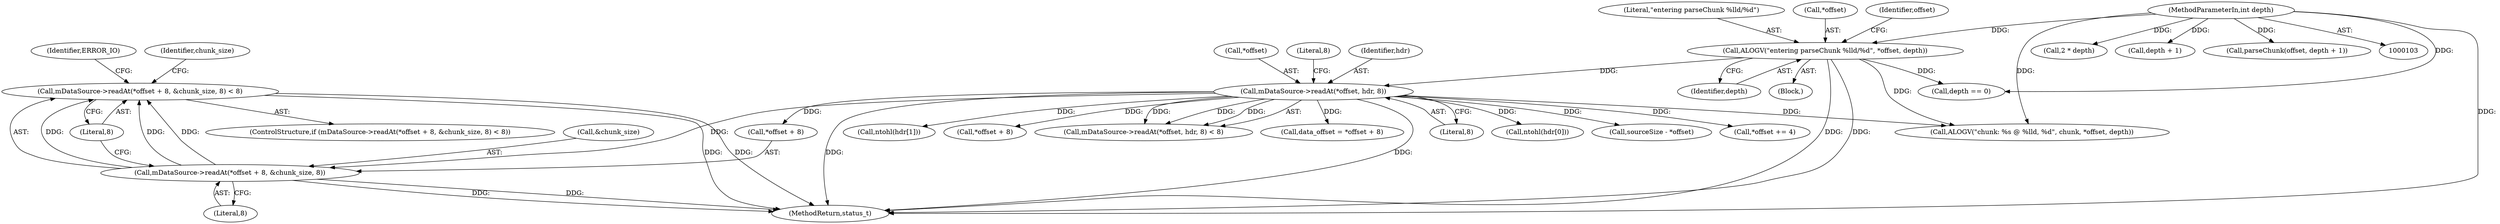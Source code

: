 digraph "0_Android_463a6f807e187828442949d1924e143cf07778c6@API" {
"1000151" [label="(Call,mDataSource->readAt(*offset + 8, &chunk_size, 8) < 8)"];
"1000152" [label="(Call,mDataSource->readAt(*offset + 8, &chunk_size, 8))"];
"1000115" [label="(Call,mDataSource->readAt(*offset, hdr, 8))"];
"1000107" [label="(Call,ALOGV(\"entering parseChunk %lld/%d\", *offset, depth))"];
"1000105" [label="(MethodParameterIn,int depth)"];
"1000185" [label="(Call,depth == 0)"];
"1000160" [label="(Literal,8)"];
"1000119" [label="(Literal,8)"];
"1000157" [label="(Call,&chunk_size)"];
"1000150" [label="(ControlStructure,if (mDataSource->readAt(*offset + 8, &chunk_size, 8) < 8))"];
"1000163" [label="(Identifier,ERROR_IO)"];
"1000116" [label="(Call,*offset)"];
"1000111" [label="(Identifier,depth)"];
"1000115" [label="(Call,mDataSource->readAt(*offset, hdr, 8))"];
"1000127" [label="(Call,ntohl(hdr[0]))"];
"1000250" [label="(Call,2 * depth)"];
"1000199" [label="(Call,sourceSize - *offset)"];
"1000108" [label="(Literal,\"entering parseChunk %lld/%d\")"];
"1000211" [label="(Call,*offset += 4)"];
"1000109" [label="(Call,*offset)"];
"1000107" [label="(Call,ALOGV(\"entering parseChunk %lld/%d\", *offset, depth))"];
"1000229" [label="(Call,ALOGV(\"chunk: %s @ %lld, %d\", chunk, *offset, depth))"];
"1000165" [label="(Identifier,chunk_size)"];
"1000345" [label="(Call,depth + 1)"];
"1000134" [label="(Call,ntohl(hdr[1]))"];
"1000159" [label="(Literal,8)"];
"1000141" [label="(Call,*offset + 8)"];
"1000114" [label="(Call,mDataSource->readAt(*offset, hdr, 8) < 8)"];
"1000343" [label="(Call,parseChunk(offset, depth + 1))"];
"1000153" [label="(Call,*offset + 8)"];
"1000151" [label="(Call,mDataSource->readAt(*offset + 8, &chunk_size, 8) < 8)"];
"1000105" [label="(MethodParameterIn,int depth)"];
"1000152" [label="(Call,mDataSource->readAt(*offset + 8, &chunk_size, 8))"];
"1000139" [label="(Call,data_offset = *offset + 8)"];
"1000120" [label="(Literal,8)"];
"1002918" [label="(MethodReturn,status_t)"];
"1000106" [label="(Block,)"];
"1000118" [label="(Identifier,hdr)"];
"1000117" [label="(Identifier,offset)"];
"1000151" -> "1000150"  [label="AST: "];
"1000151" -> "1000160"  [label="CFG: "];
"1000152" -> "1000151"  [label="AST: "];
"1000160" -> "1000151"  [label="AST: "];
"1000163" -> "1000151"  [label="CFG: "];
"1000165" -> "1000151"  [label="CFG: "];
"1000151" -> "1002918"  [label="DDG: "];
"1000151" -> "1002918"  [label="DDG: "];
"1000152" -> "1000151"  [label="DDG: "];
"1000152" -> "1000151"  [label="DDG: "];
"1000152" -> "1000151"  [label="DDG: "];
"1000152" -> "1000159"  [label="CFG: "];
"1000153" -> "1000152"  [label="AST: "];
"1000157" -> "1000152"  [label="AST: "];
"1000159" -> "1000152"  [label="AST: "];
"1000160" -> "1000152"  [label="CFG: "];
"1000152" -> "1002918"  [label="DDG: "];
"1000152" -> "1002918"  [label="DDG: "];
"1000115" -> "1000152"  [label="DDG: "];
"1000115" -> "1000114"  [label="AST: "];
"1000115" -> "1000119"  [label="CFG: "];
"1000116" -> "1000115"  [label="AST: "];
"1000118" -> "1000115"  [label="AST: "];
"1000119" -> "1000115"  [label="AST: "];
"1000120" -> "1000115"  [label="CFG: "];
"1000115" -> "1002918"  [label="DDG: "];
"1000115" -> "1002918"  [label="DDG: "];
"1000115" -> "1000114"  [label="DDG: "];
"1000115" -> "1000114"  [label="DDG: "];
"1000115" -> "1000114"  [label="DDG: "];
"1000107" -> "1000115"  [label="DDG: "];
"1000115" -> "1000127"  [label="DDG: "];
"1000115" -> "1000134"  [label="DDG: "];
"1000115" -> "1000139"  [label="DDG: "];
"1000115" -> "1000141"  [label="DDG: "];
"1000115" -> "1000153"  [label="DDG: "];
"1000115" -> "1000199"  [label="DDG: "];
"1000115" -> "1000211"  [label="DDG: "];
"1000115" -> "1000229"  [label="DDG: "];
"1000107" -> "1000106"  [label="AST: "];
"1000107" -> "1000111"  [label="CFG: "];
"1000108" -> "1000107"  [label="AST: "];
"1000109" -> "1000107"  [label="AST: "];
"1000111" -> "1000107"  [label="AST: "];
"1000117" -> "1000107"  [label="CFG: "];
"1000107" -> "1002918"  [label="DDG: "];
"1000107" -> "1002918"  [label="DDG: "];
"1000105" -> "1000107"  [label="DDG: "];
"1000107" -> "1000185"  [label="DDG: "];
"1000107" -> "1000229"  [label="DDG: "];
"1000105" -> "1000103"  [label="AST: "];
"1000105" -> "1002918"  [label="DDG: "];
"1000105" -> "1000185"  [label="DDG: "];
"1000105" -> "1000229"  [label="DDG: "];
"1000105" -> "1000250"  [label="DDG: "];
"1000105" -> "1000343"  [label="DDG: "];
"1000105" -> "1000345"  [label="DDG: "];
}
